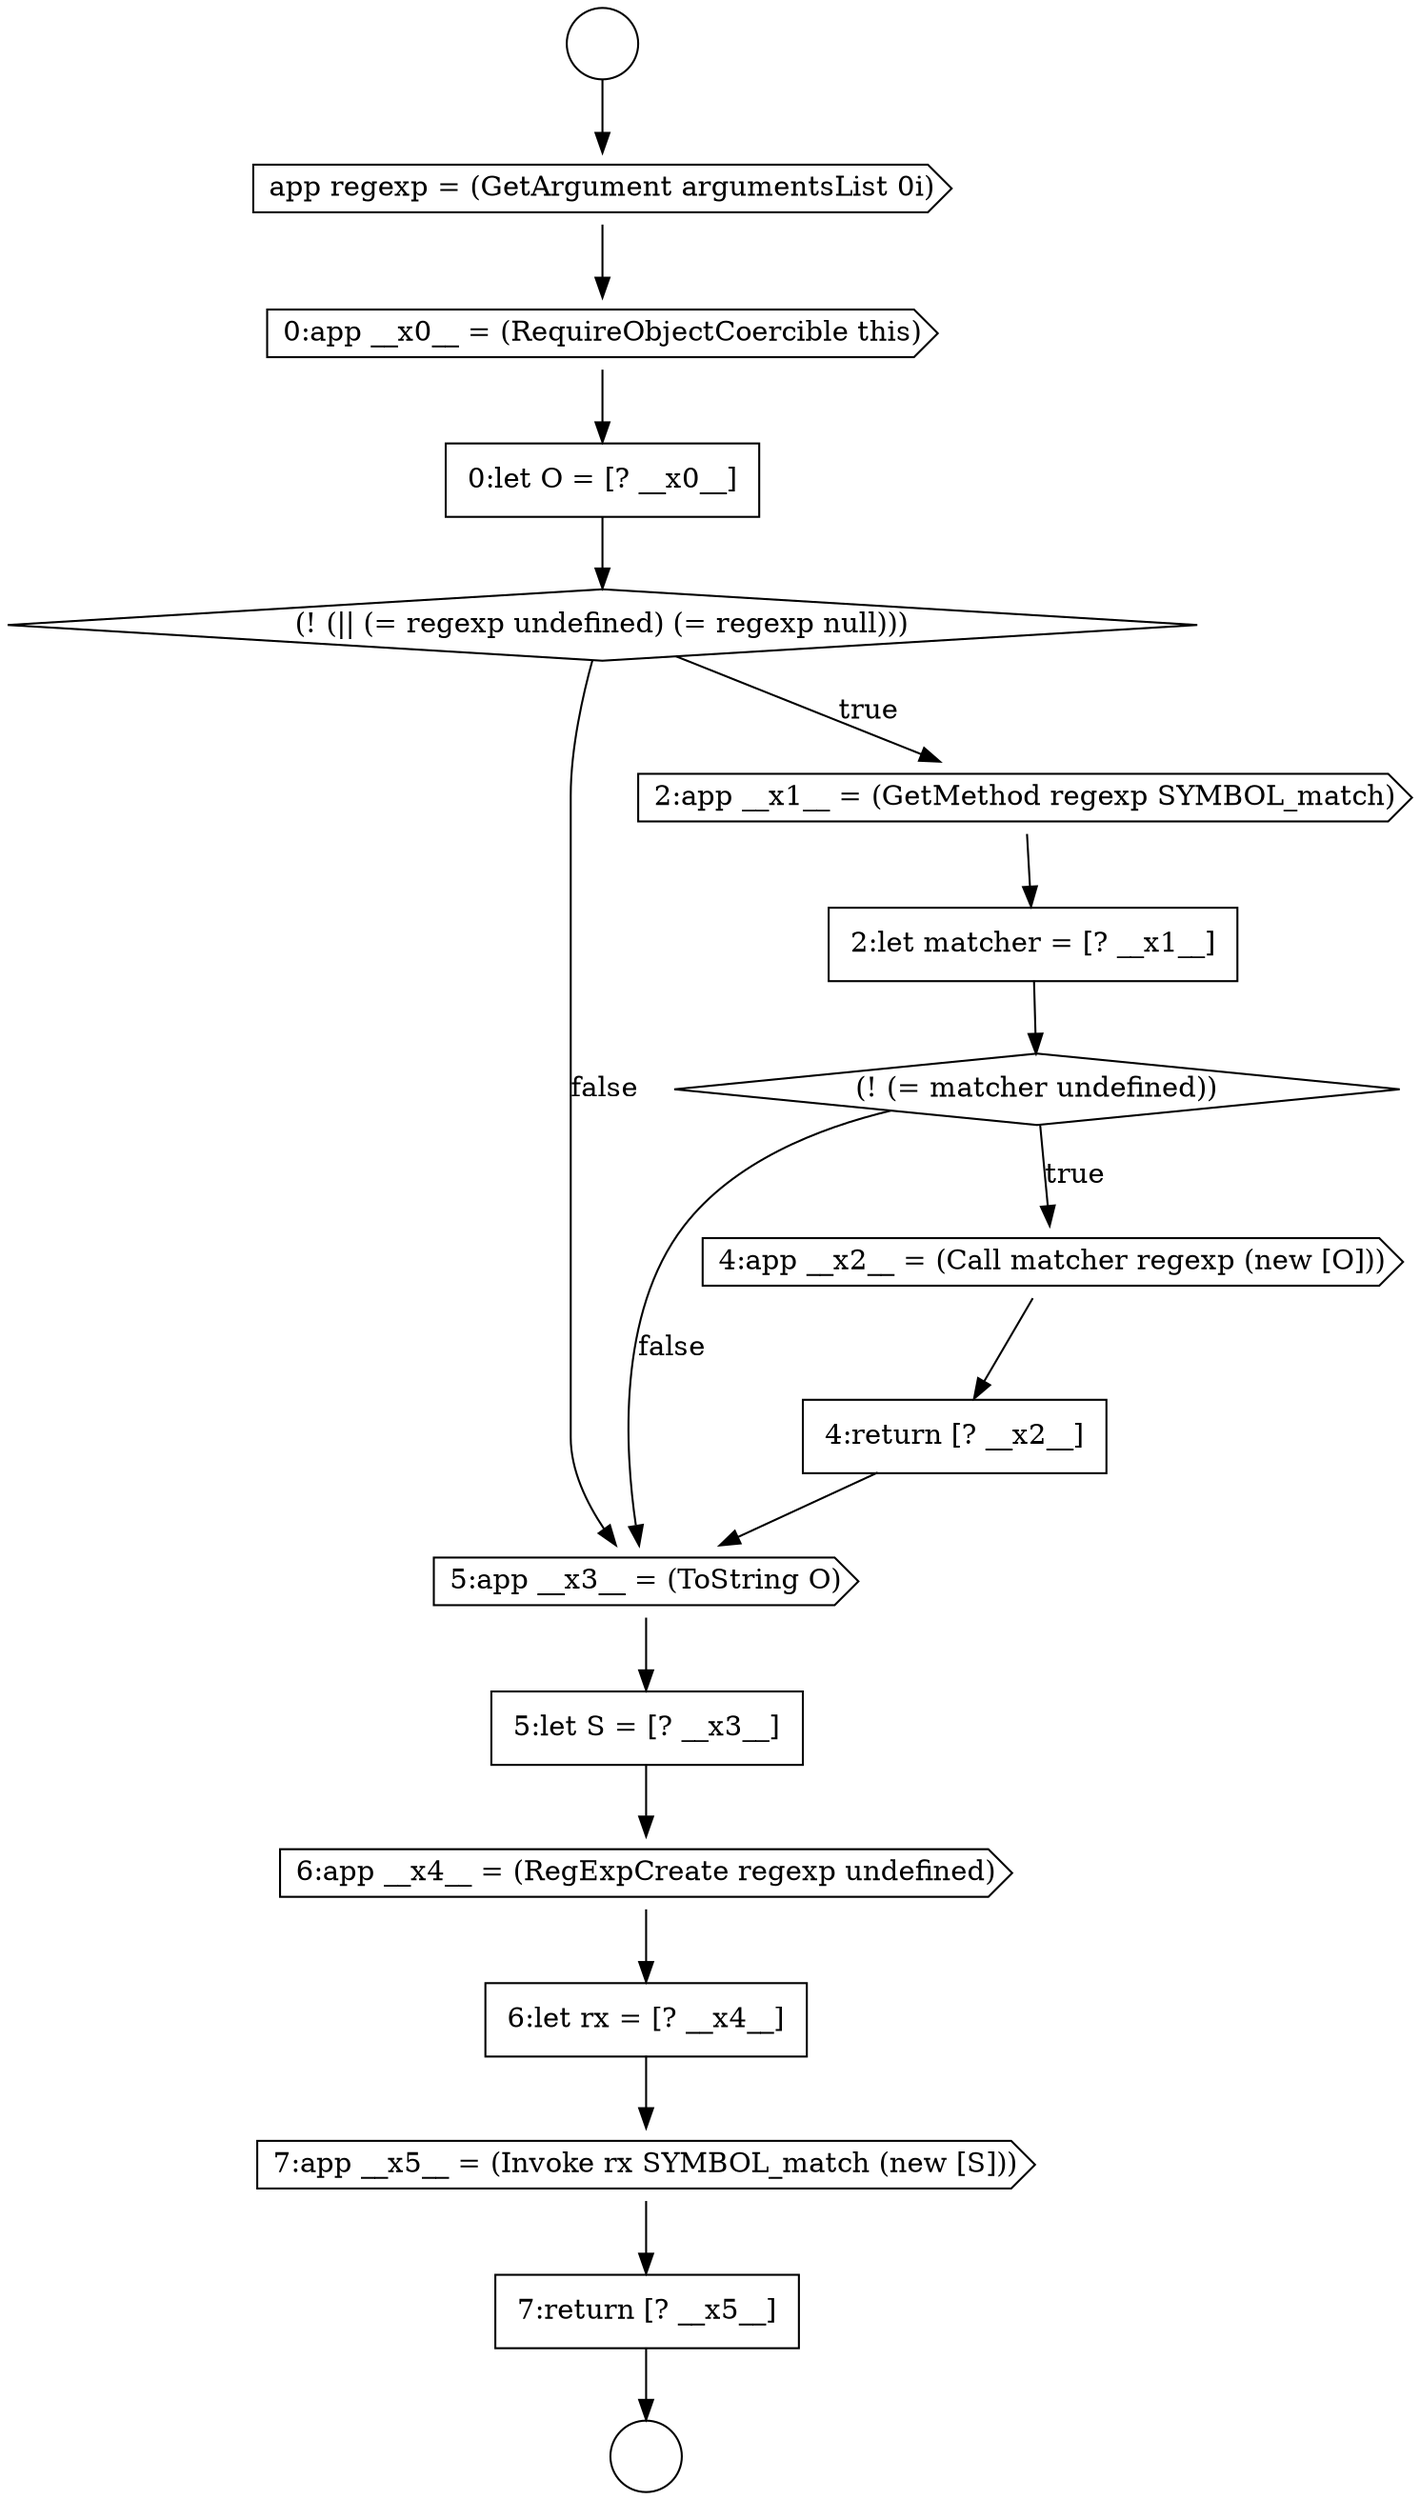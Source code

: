 digraph {
  node14377 [shape=circle label=" " color="black" fillcolor="white" style=filled]
  node14382 [shape=diamond, label=<<font color="black">(! (|| (= regexp undefined) (= regexp null)))</font>> color="black" fillcolor="white" style=filled]
  node14391 [shape=none, margin=0, label=<<font color="black">
    <table border="0" cellborder="1" cellspacing="0" cellpadding="10">
      <tr><td align="left">6:let rx = [? __x4__]</td></tr>
    </table>
  </font>> color="black" fillcolor="white" style=filled]
  node14387 [shape=none, margin=0, label=<<font color="black">
    <table border="0" cellborder="1" cellspacing="0" cellpadding="10">
      <tr><td align="left">4:return [? __x2__]</td></tr>
    </table>
  </font>> color="black" fillcolor="white" style=filled]
  node14392 [shape=cds, label=<<font color="black">7:app __x5__ = (Invoke rx SYMBOL_match (new [S]))</font>> color="black" fillcolor="white" style=filled]
  node14388 [shape=cds, label=<<font color="black">5:app __x3__ = (ToString O)</font>> color="black" fillcolor="white" style=filled]
  node14384 [shape=none, margin=0, label=<<font color="black">
    <table border="0" cellborder="1" cellspacing="0" cellpadding="10">
      <tr><td align="left">2:let matcher = [? __x1__]</td></tr>
    </table>
  </font>> color="black" fillcolor="white" style=filled]
  node14379 [shape=cds, label=<<font color="black">app regexp = (GetArgument argumentsList 0i)</font>> color="black" fillcolor="white" style=filled]
  node14385 [shape=diamond, label=<<font color="black">(! (= matcher undefined))</font>> color="black" fillcolor="white" style=filled]
  node14389 [shape=none, margin=0, label=<<font color="black">
    <table border="0" cellborder="1" cellspacing="0" cellpadding="10">
      <tr><td align="left">5:let S = [? __x3__]</td></tr>
    </table>
  </font>> color="black" fillcolor="white" style=filled]
  node14393 [shape=none, margin=0, label=<<font color="black">
    <table border="0" cellborder="1" cellspacing="0" cellpadding="10">
      <tr><td align="left">7:return [? __x5__]</td></tr>
    </table>
  </font>> color="black" fillcolor="white" style=filled]
  node14386 [shape=cds, label=<<font color="black">4:app __x2__ = (Call matcher regexp (new [O]))</font>> color="black" fillcolor="white" style=filled]
  node14390 [shape=cds, label=<<font color="black">6:app __x4__ = (RegExpCreate regexp undefined)</font>> color="black" fillcolor="white" style=filled]
  node14380 [shape=cds, label=<<font color="black">0:app __x0__ = (RequireObjectCoercible this)</font>> color="black" fillcolor="white" style=filled]
  node14381 [shape=none, margin=0, label=<<font color="black">
    <table border="0" cellborder="1" cellspacing="0" cellpadding="10">
      <tr><td align="left">0:let O = [? __x0__]</td></tr>
    </table>
  </font>> color="black" fillcolor="white" style=filled]
  node14378 [shape=circle label=" " color="black" fillcolor="white" style=filled]
  node14383 [shape=cds, label=<<font color="black">2:app __x1__ = (GetMethod regexp SYMBOL_match)</font>> color="black" fillcolor="white" style=filled]
  node14388 -> node14389 [ color="black"]
  node14385 -> node14386 [label=<<font color="black">true</font>> color="black"]
  node14385 -> node14388 [label=<<font color="black">false</font>> color="black"]
  node14382 -> node14383 [label=<<font color="black">true</font>> color="black"]
  node14382 -> node14388 [label=<<font color="black">false</font>> color="black"]
  node14377 -> node14379 [ color="black"]
  node14390 -> node14391 [ color="black"]
  node14389 -> node14390 [ color="black"]
  node14393 -> node14378 [ color="black"]
  node14387 -> node14388 [ color="black"]
  node14384 -> node14385 [ color="black"]
  node14392 -> node14393 [ color="black"]
  node14391 -> node14392 [ color="black"]
  node14381 -> node14382 [ color="black"]
  node14380 -> node14381 [ color="black"]
  node14379 -> node14380 [ color="black"]
  node14386 -> node14387 [ color="black"]
  node14383 -> node14384 [ color="black"]
}
